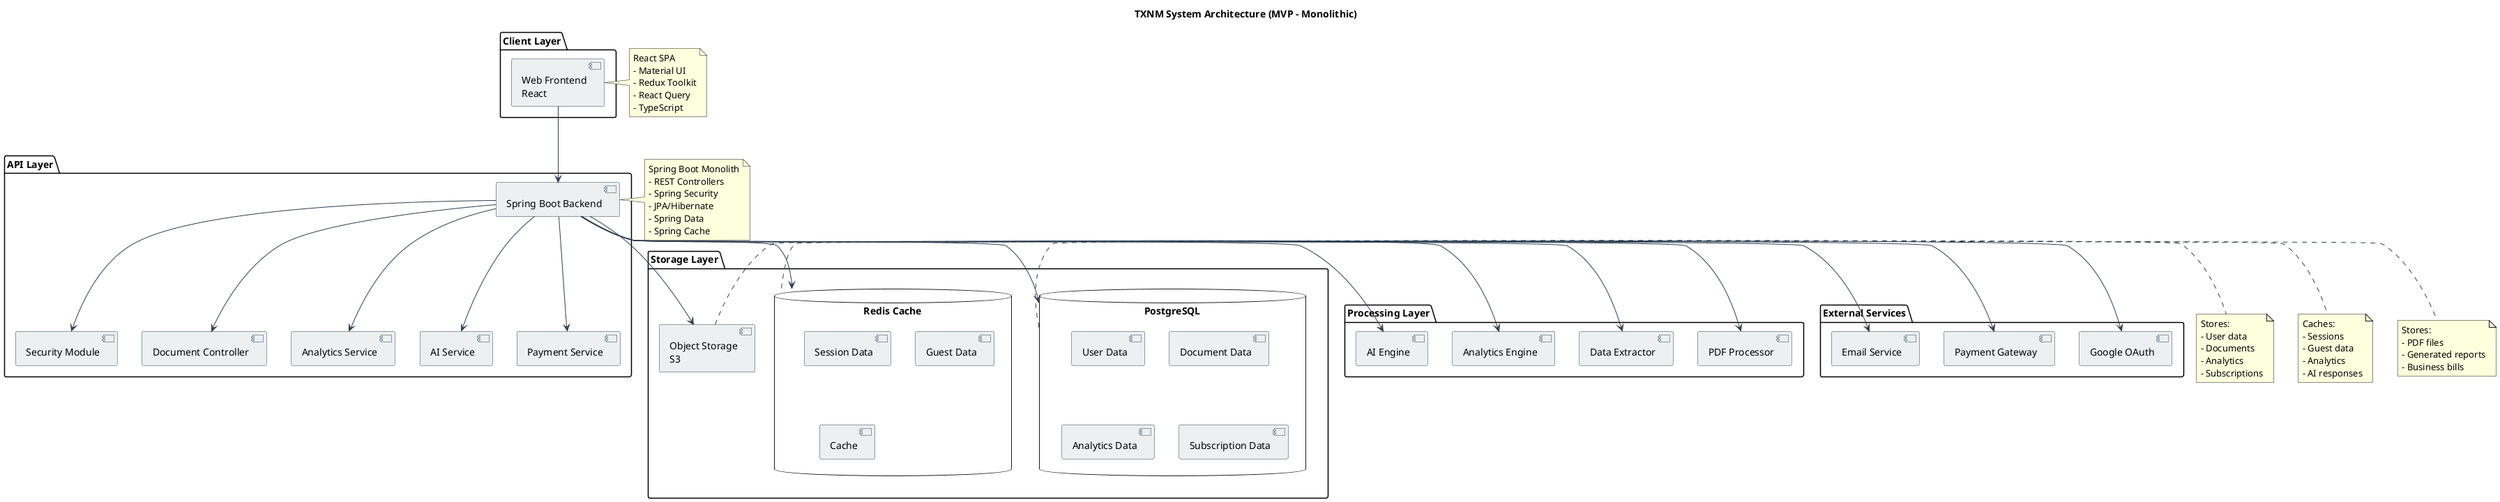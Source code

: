 @startuml System Architecture
title TXNM System Architecture (MVP - Monolithic)

' Styling
skinparam component {
    BackgroundColor #ECF0F1
    BorderColor #2C3E50
    ArrowColor #2C3E50
}

' Layers
package "Client Layer" {
    [Web Frontend\nReact] as frontend
}

package "API Layer" {
    component "Spring Boot Backend" as backend
    component "Security Module" as security
    component "Document Controller" as doc
    component "Analytics Service" as analytics
    component "AI Service" as ai
    component "Payment Service" as payment
}

package "Processing Layer" {
    [PDF Processor] as pdf
    [Data Extractor] as extractor
    [Analytics Engine] as engine
    [AI Engine] as ai_engine
}

package "Storage Layer" {
    database "PostgreSQL" as db {
        [User Data]
        [Document Data]
        [Analytics Data]
        [Subscription Data]
    }
    
    database "Redis Cache" as redis {
        [Session Data]
        [Guest Data]
        [Cache]
    }
    
    [Object Storage\nS3] as s3
}

package "External Services" {
    [Google OAuth] as google
    [Payment Gateway] as payment_gateway
    [Email Service] as email
}

' Relationships
frontend --> backend

backend --> security
backend --> doc
backend --> analytics
backend --> ai
backend --> payment

backend --> pdf
backend --> extractor
backend --> engine
backend --> ai_engine

backend --> google
backend --> redis
backend --> db
backend --> s3
backend --> payment_gateway
backend --> email

' Notes
note right of frontend
  React SPA
  - Material UI
  - Redux Toolkit
  - React Query
  - TypeScript
end note

note right of backend
  Spring Boot Monolith
  - REST Controllers
  - Spring Security
  - JPA/Hibernate
  - Spring Data
  - Spring Cache
end note

note right of db
  Stores:
  - User data
  - Documents
  - Analytics
  - Subscriptions
end note

note right of redis
  Caches:
  - Sessions
  - Guest data
  - Analytics
  - AI responses
end note

note right of s3
  Stores:
  - PDF files
  - Generated reports
  - Business bills
end note

@enduml 